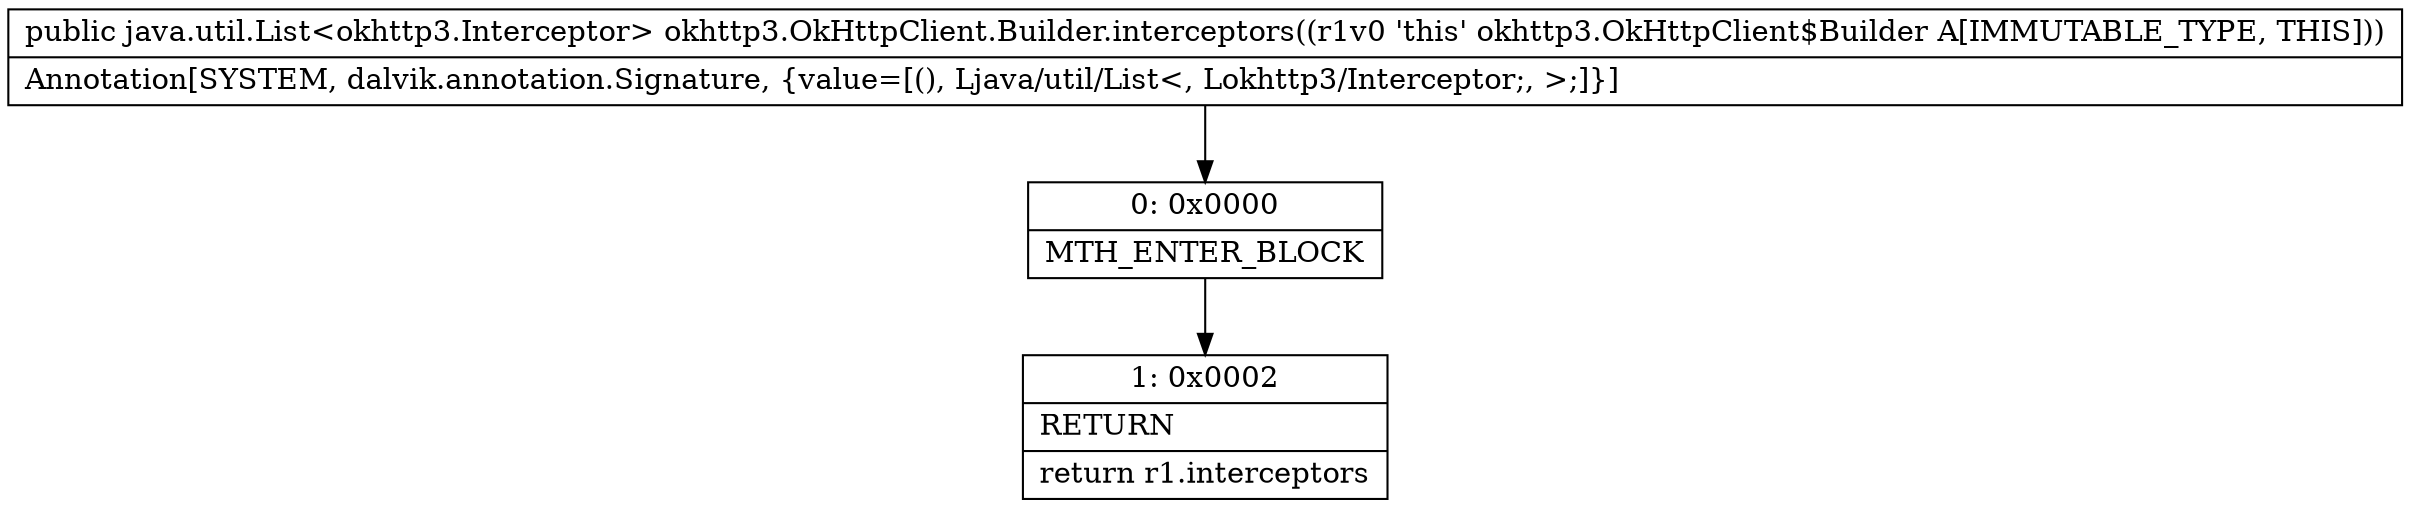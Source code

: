 digraph "CFG forokhttp3.OkHttpClient.Builder.interceptors()Ljava\/util\/List;" {
Node_0 [shape=record,label="{0\:\ 0x0000|MTH_ENTER_BLOCK\l}"];
Node_1 [shape=record,label="{1\:\ 0x0002|RETURN\l|return r1.interceptors\l}"];
MethodNode[shape=record,label="{public java.util.List\<okhttp3.Interceptor\> okhttp3.OkHttpClient.Builder.interceptors((r1v0 'this' okhttp3.OkHttpClient$Builder A[IMMUTABLE_TYPE, THIS]))  | Annotation[SYSTEM, dalvik.annotation.Signature, \{value=[(), Ljava\/util\/List\<, Lokhttp3\/Interceptor;, \>;]\}]\l}"];
MethodNode -> Node_0;
Node_0 -> Node_1;
}

